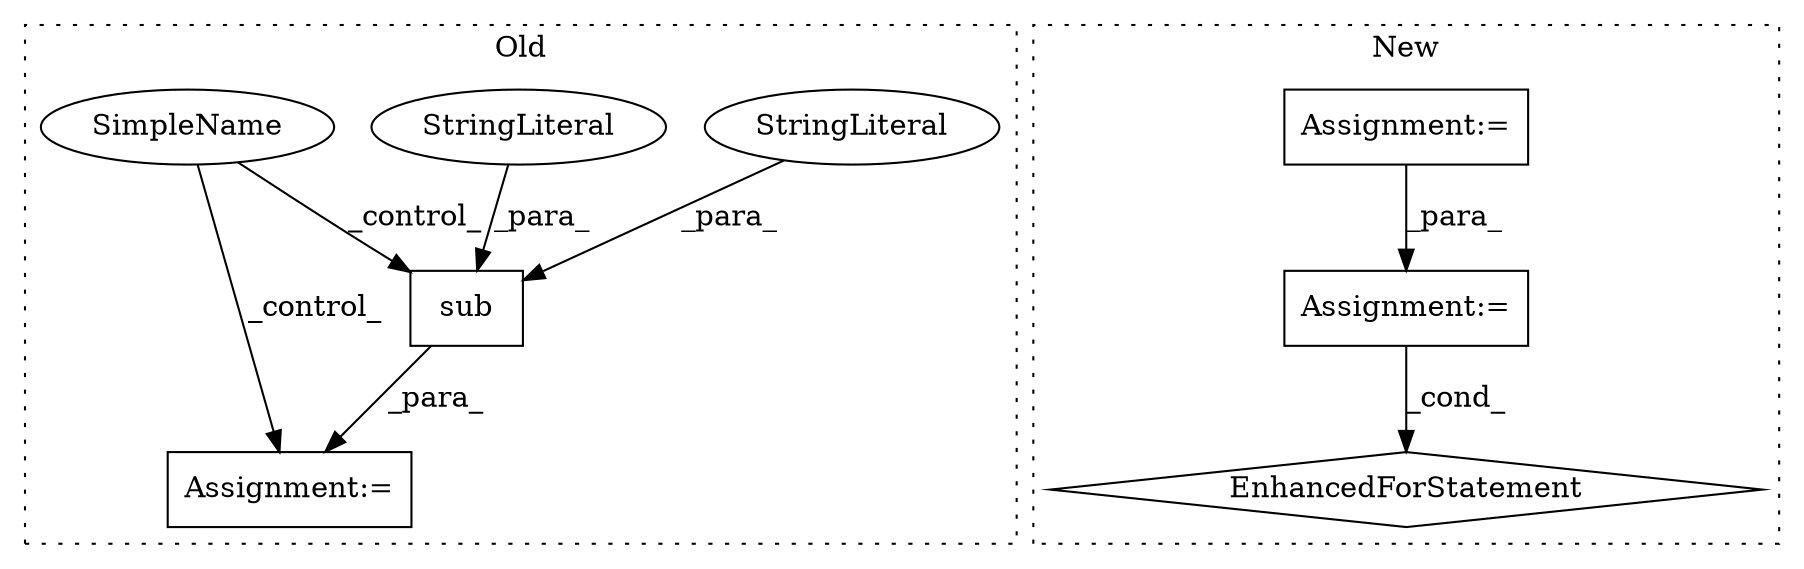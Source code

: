 digraph G {
subgraph cluster0 {
1 [label="sub" a="32" s="4550,4571" l="4,1" shape="box"];
4 [label="StringLiteral" a="45" s="4554" l="3" shape="ellipse"];
5 [label="StringLiteral" a="45" s="4558" l="2" shape="ellipse"];
6 [label="Assignment:=" a="7" s="4546" l="1" shape="box"];
7 [label="SimpleName" a="42" s="" l="" shape="ellipse"];
label = "Old";
style="dotted";
}
subgraph cluster1 {
2 [label="EnhancedForStatement" a="70" s="4095,4209" l="53,2" shape="diamond"];
3 [label="Assignment:=" a="7" s="3913" l="1" shape="box"];
8 [label="Assignment:=" a="7" s="4095,4209" l="53,2" shape="box"];
label = "New";
style="dotted";
}
1 -> 6 [label="_para_"];
3 -> 8 [label="_para_"];
4 -> 1 [label="_para_"];
5 -> 1 [label="_para_"];
7 -> 6 [label="_control_"];
7 -> 1 [label="_control_"];
8 -> 2 [label="_cond_"];
}